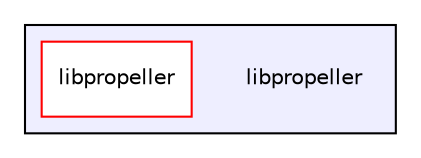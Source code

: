 digraph "libpropeller" {
  compound=true
  node [ fontsize="10", fontname="Helvetica"];
  edge [ labelfontsize="10", labelfontname="Helvetica"];
  subgraph clusterdir_d31b490f69709111557a04910e7fe280 {
    graph [ bgcolor="#eeeeff", pencolor="black", label="" URL="dir_d31b490f69709111557a04910e7fe280.html"];
    dir_d31b490f69709111557a04910e7fe280 [shape=plaintext label="libpropeller"];
    dir_34d10b20358c807fff993149200b6a31 [shape=box label="libpropeller" color="red" fillcolor="white" style="filled" URL="dir_34d10b20358c807fff993149200b6a31.html"];
  }
}
